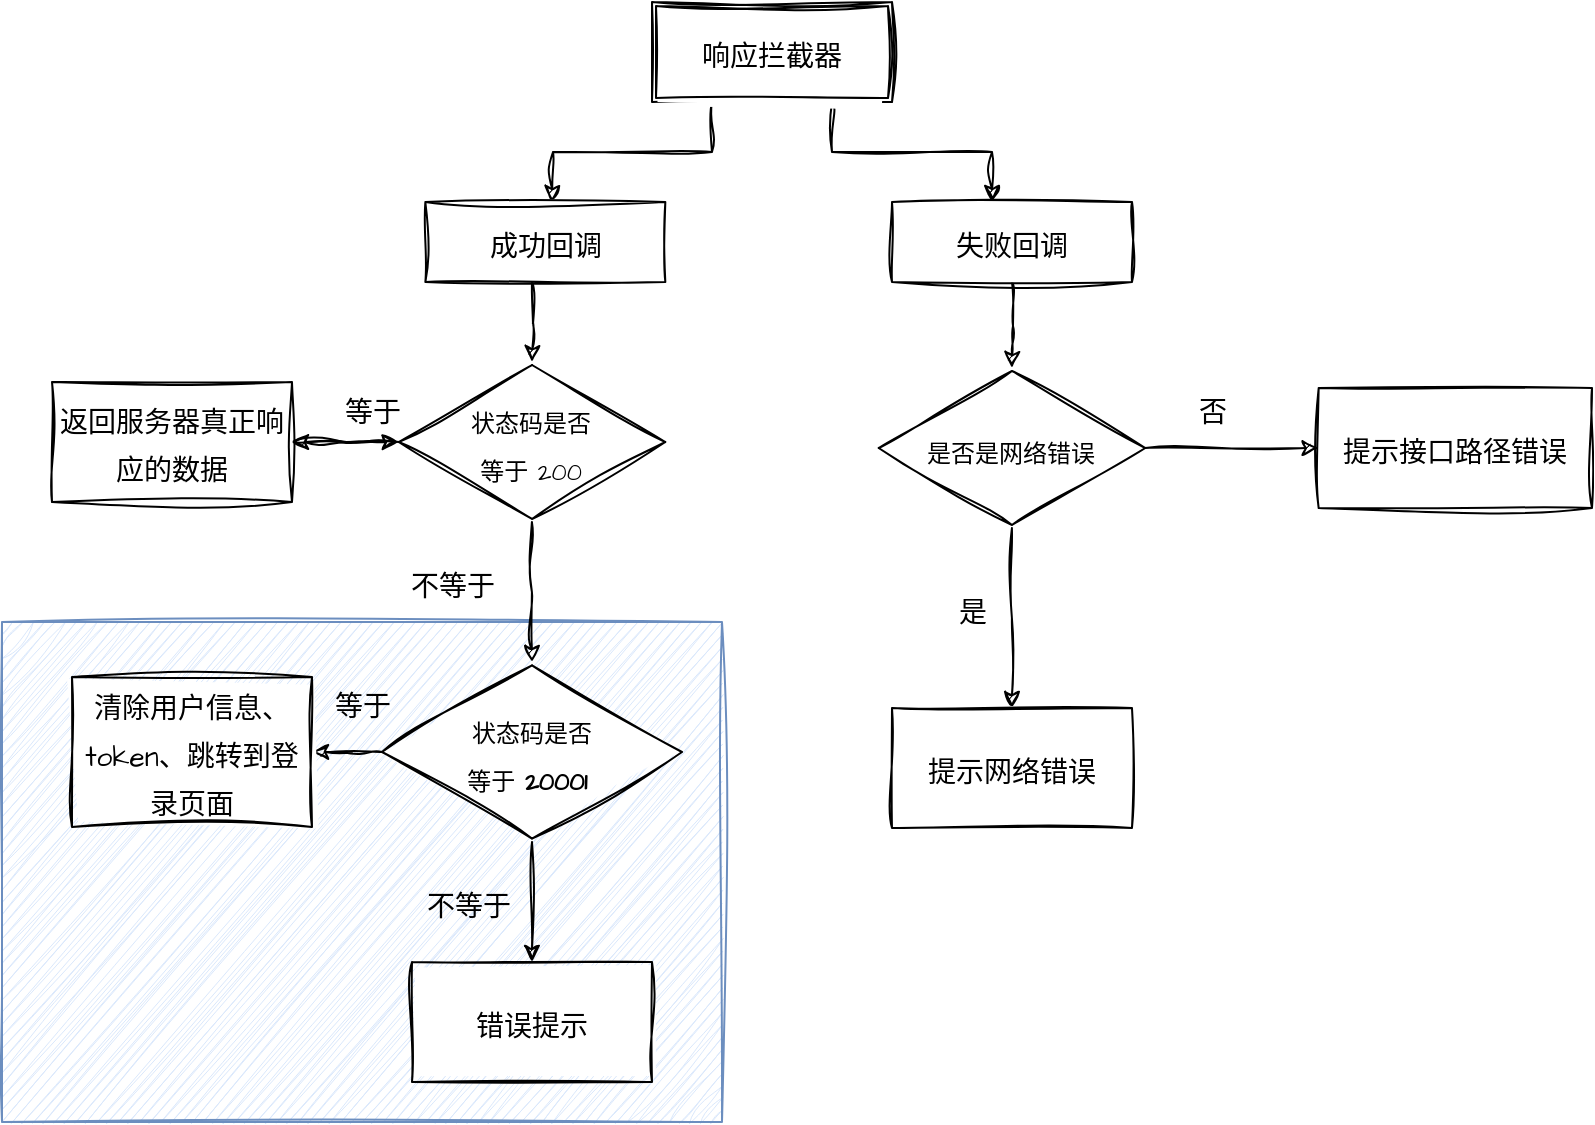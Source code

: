 <mxfile version="21.7.4" type="github">
  <diagram name="第 1 页" id="S8layxwRbWpjmoKqfUnB">
    <mxGraphModel dx="1332" dy="472" grid="1" gridSize="10" guides="1" tooltips="1" connect="1" arrows="1" fold="1" page="1" pageScale="1" pageWidth="1169" pageHeight="1654" math="0" shadow="0">
      <root>
        <mxCell id="0" />
        <mxCell id="1" parent="0" />
        <mxCell id="LqKH8YIHweb_EdwT4p6H-53" value="" style="verticalLabelPosition=bottom;verticalAlign=top;html=1;shape=mxgraph.basic.rect;fillColor2=none;strokeWidth=1;size=20;indent=5;sketch=1;hachureGap=4;jiggle=2;curveFitting=1;fontFamily=Architects Daughter;fontSource=https%3A%2F%2Ffonts.googleapis.com%2Fcss%3Ffamily%3DArchitects%2BDaughter;fontSize=20;fillColor=#dae8fc;strokeColor=#6c8ebf;" vertex="1" parent="1">
          <mxGeometry x="67" y="370" width="360" height="250" as="geometry" />
        </mxCell>
        <mxCell id="LqKH8YIHweb_EdwT4p6H-3" style="edgeStyle=orthogonalEdgeStyle;rounded=0;sketch=1;hachureGap=4;jiggle=2;curveFitting=1;orthogonalLoop=1;jettySize=auto;html=1;exitX=0.25;exitY=1;exitDx=0;exitDy=0;fontFamily=Architects Daughter;fontSource=https%3A%2F%2Ffonts.googleapis.com%2Fcss%3Ffamily%3DArchitects%2BDaughter;fontSize=16;entryX=0.583;entryY=0;entryDx=0;entryDy=0;entryPerimeter=0;" edge="1" parent="1" source="LqKH8YIHweb_EdwT4p6H-1">
          <mxGeometry relative="1" as="geometry">
            <mxPoint x="341.96" y="160" as="targetPoint" />
          </mxGeometry>
        </mxCell>
        <mxCell id="LqKH8YIHweb_EdwT4p6H-50" style="edgeStyle=orthogonalEdgeStyle;rounded=0;sketch=1;hachureGap=4;jiggle=2;curveFitting=1;orthogonalLoop=1;jettySize=auto;html=1;exitX=0.75;exitY=1;exitDx=0;exitDy=0;entryX=0.417;entryY=0;entryDx=0;entryDy=0;entryPerimeter=0;fontFamily=Architects Daughter;fontSource=https%3A%2F%2Ffonts.googleapis.com%2Fcss%3Ffamily%3DArchitects%2BDaughter;fontSize=16;" edge="1" parent="1" source="LqKH8YIHweb_EdwT4p6H-1" target="LqKH8YIHweb_EdwT4p6H-46">
          <mxGeometry relative="1" as="geometry" />
        </mxCell>
        <mxCell id="LqKH8YIHweb_EdwT4p6H-1" value="&lt;font style=&quot;font-size: 14px;&quot;&gt;响应拦截器&lt;/font&gt;" style="shape=ext;double=1;rounded=0;whiteSpace=wrap;html=1;sketch=1;hachureGap=4;jiggle=2;curveFitting=1;fontFamily=Architects Daughter;fontSource=https%3A%2F%2Ffonts.googleapis.com%2Fcss%3Ffamily%3DArchitects%2BDaughter;fontSize=20;" vertex="1" parent="1">
          <mxGeometry x="392" y="60" width="120" height="50" as="geometry" />
        </mxCell>
        <mxCell id="LqKH8YIHweb_EdwT4p6H-13" style="edgeStyle=orthogonalEdgeStyle;rounded=0;sketch=1;hachureGap=4;jiggle=2;curveFitting=1;orthogonalLoop=1;jettySize=auto;html=1;exitX=0.5;exitY=1;exitDx=0;exitDy=0;fontFamily=Architects Daughter;fontSource=https%3A%2F%2Ffonts.googleapis.com%2Fcss%3Ffamily%3DArchitects%2BDaughter;fontSize=16;" edge="1" parent="1">
          <mxGeometry relative="1" as="geometry">
            <mxPoint x="332" y="240" as="targetPoint" />
            <mxPoint x="332" y="200" as="sourcePoint" />
          </mxGeometry>
        </mxCell>
        <mxCell id="LqKH8YIHweb_EdwT4p6H-40" value="" style="edgeStyle=orthogonalEdgeStyle;rounded=0;sketch=1;hachureGap=4;jiggle=2;curveFitting=1;orthogonalLoop=1;jettySize=auto;html=1;fontFamily=Architects Daughter;fontSource=https%3A%2F%2Ffonts.googleapis.com%2Fcss%3Ffamily%3DArchitects%2BDaughter;fontSize=16;" edge="1" parent="1" target="LqKH8YIHweb_EdwT4p6H-39">
          <mxGeometry relative="1" as="geometry">
            <mxPoint x="572" y="200" as="sourcePoint" />
          </mxGeometry>
        </mxCell>
        <mxCell id="LqKH8YIHweb_EdwT4p6H-28" value="" style="edgeStyle=orthogonalEdgeStyle;rounded=0;sketch=1;hachureGap=4;jiggle=2;curveFitting=1;orthogonalLoop=1;jettySize=auto;html=1;fontFamily=Architects Daughter;fontSource=https%3A%2F%2Ffonts.googleapis.com%2Fcss%3Ffamily%3DArchitects%2BDaughter;fontSize=16;" edge="1" parent="1" target="LqKH8YIHweb_EdwT4p6H-12">
          <mxGeometry relative="1" as="geometry">
            <mxPoint x="212" y="280" as="sourcePoint" />
          </mxGeometry>
        </mxCell>
        <mxCell id="LqKH8YIHweb_EdwT4p6H-14" value="" style="edgeStyle=orthogonalEdgeStyle;rounded=0;sketch=1;hachureGap=4;jiggle=2;curveFitting=1;orthogonalLoop=1;jettySize=auto;html=1;fontFamily=Architects Daughter;fontSource=https%3A%2F%2Ffonts.googleapis.com%2Fcss%3Ffamily%3DArchitects%2BDaughter;fontSize=16;" edge="1" parent="1" source="LqKH8YIHweb_EdwT4p6H-12">
          <mxGeometry relative="1" as="geometry">
            <mxPoint x="212" y="280" as="targetPoint" />
          </mxGeometry>
        </mxCell>
        <mxCell id="LqKH8YIHweb_EdwT4p6H-19" value="" style="edgeStyle=orthogonalEdgeStyle;rounded=0;sketch=1;hachureGap=4;jiggle=2;curveFitting=1;orthogonalLoop=1;jettySize=auto;html=1;fontFamily=Architects Daughter;fontSource=https%3A%2F%2Ffonts.googleapis.com%2Fcss%3Ffamily%3DArchitects%2BDaughter;fontSize=16;" edge="1" parent="1" source="LqKH8YIHweb_EdwT4p6H-12">
          <mxGeometry relative="1" as="geometry">
            <mxPoint x="332" y="390" as="targetPoint" />
          </mxGeometry>
        </mxCell>
        <mxCell id="LqKH8YIHweb_EdwT4p6H-12" value="&lt;font style=&quot;font-size: 12px;&quot;&gt;状态码是否&lt;br&gt;等于 200&lt;/font&gt;" style="html=1;whiteSpace=wrap;aspect=fixed;shape=isoRectangle;sketch=1;hachureGap=4;jiggle=2;curveFitting=1;fontFamily=Architects Daughter;fontSource=https%3A%2F%2Ffonts.googleapis.com%2Fcss%3Ffamily%3DArchitects%2BDaughter;fontSize=20;" vertex="1" parent="1">
          <mxGeometry x="265.34" y="240" width="133.33" height="80" as="geometry" />
        </mxCell>
        <mxCell id="LqKH8YIHweb_EdwT4p6H-24" value="" style="edgeStyle=orthogonalEdgeStyle;rounded=0;sketch=1;hachureGap=4;jiggle=2;curveFitting=1;orthogonalLoop=1;jettySize=auto;html=1;fontFamily=Architects Daughter;fontSource=https%3A%2F%2Ffonts.googleapis.com%2Fcss%3Ffamily%3DArchitects%2BDaughter;fontSize=16;" edge="1" parent="1" source="LqKH8YIHweb_EdwT4p6H-21" target="LqKH8YIHweb_EdwT4p6H-23">
          <mxGeometry relative="1" as="geometry" />
        </mxCell>
        <mxCell id="LqKH8YIHweb_EdwT4p6H-26" value="" style="edgeStyle=orthogonalEdgeStyle;rounded=0;sketch=1;hachureGap=4;jiggle=2;curveFitting=1;orthogonalLoop=1;jettySize=auto;html=1;fontFamily=Architects Daughter;fontSource=https%3A%2F%2Ffonts.googleapis.com%2Fcss%3Ffamily%3DArchitects%2BDaughter;fontSize=16;entryX=0.5;entryY=0;entryDx=0;entryDy=0;" edge="1" parent="1" source="LqKH8YIHweb_EdwT4p6H-21" target="LqKH8YIHweb_EdwT4p6H-27">
          <mxGeometry relative="1" as="geometry">
            <mxPoint x="332" y="560" as="targetPoint" />
          </mxGeometry>
        </mxCell>
        <mxCell id="LqKH8YIHweb_EdwT4p6H-21" value="&lt;font style=&quot;font-size: 12px;&quot;&gt;状态码是否&lt;br&gt;等于 &lt;b&gt;20001&amp;nbsp;&lt;/b&gt;&lt;/font&gt;" style="html=1;whiteSpace=wrap;aspect=fixed;shape=isoRectangle;sketch=1;hachureGap=4;jiggle=2;curveFitting=1;fontFamily=Architects Daughter;fontSource=https%3A%2F%2Ffonts.googleapis.com%2Fcss%3Ffamily%3DArchitects%2BDaughter;fontSize=20;" vertex="1" parent="1">
          <mxGeometry x="257" y="390" width="150" height="90" as="geometry" />
        </mxCell>
        <mxCell id="LqKH8YIHweb_EdwT4p6H-23" value="&lt;font style=&quot;font-size: 14px;&quot;&gt;清除用户信息、token、跳转到登录页面&lt;/font&gt;" style="whiteSpace=wrap;html=1;fontSize=20;fontFamily=Architects Daughter;sketch=1;hachureGap=4;jiggle=2;curveFitting=1;fontSource=https%3A%2F%2Ffonts.googleapis.com%2Fcss%3Ffamily%3DArchitects%2BDaughter;" vertex="1" parent="1">
          <mxGeometry x="102" y="397.5" width="120" height="75" as="geometry" />
        </mxCell>
        <mxCell id="LqKH8YIHweb_EdwT4p6H-27" value="&lt;span style=&quot;font-size: 14px;&quot;&gt;错误提示&lt;/span&gt;" style="whiteSpace=wrap;html=1;fontSize=20;fontFamily=Architects Daughter;sketch=1;hachureGap=4;jiggle=2;curveFitting=1;fontSource=https%3A%2F%2Ffonts.googleapis.com%2Fcss%3Ffamily%3DArchitects%2BDaughter;" vertex="1" parent="1">
          <mxGeometry x="272" y="540" width="120" height="60" as="geometry" />
        </mxCell>
        <mxCell id="LqKH8YIHweb_EdwT4p6H-29" value="&lt;font style=&quot;font-size: 14px;&quot;&gt;等于&lt;/font&gt;" style="text;html=1;align=center;verticalAlign=middle;resizable=0;points=[];autosize=1;strokeColor=none;fillColor=none;fontSize=20;fontFamily=Architects Daughter;" vertex="1" parent="1">
          <mxGeometry x="227" y="243" width="50" height="40" as="geometry" />
        </mxCell>
        <mxCell id="LqKH8YIHweb_EdwT4p6H-31" value="&lt;font style=&quot;font-size: 14px;&quot;&gt;不&lt;font style=&quot;font-size: 14px;&quot;&gt;等于&lt;/font&gt;&lt;/font&gt;" style="text;html=1;align=center;verticalAlign=middle;resizable=0;points=[];autosize=1;strokeColor=none;fillColor=none;fontSize=20;fontFamily=Architects Daughter;" vertex="1" parent="1">
          <mxGeometry x="257" y="330" width="70" height="40" as="geometry" />
        </mxCell>
        <mxCell id="LqKH8YIHweb_EdwT4p6H-32" value="&lt;font style=&quot;font-size: 14px;&quot;&gt;返回服务器真正响应的数据&lt;/font&gt;" style="whiteSpace=wrap;html=1;fontSize=20;fontFamily=Architects Daughter;sketch=1;hachureGap=4;jiggle=2;curveFitting=1;fontSource=https%3A%2F%2Ffonts.googleapis.com%2Fcss%3Ffamily%3DArchitects%2BDaughter;" vertex="1" parent="1">
          <mxGeometry x="92" y="250" width="120" height="60" as="geometry" />
        </mxCell>
        <mxCell id="LqKH8YIHweb_EdwT4p6H-33" value="&lt;font style=&quot;font-size: 14px;&quot;&gt;等于&lt;/font&gt;" style="text;html=1;align=center;verticalAlign=middle;resizable=0;points=[];autosize=1;strokeColor=none;fillColor=none;fontSize=20;fontFamily=Architects Daughter;" vertex="1" parent="1">
          <mxGeometry x="222" y="390" width="50" height="40" as="geometry" />
        </mxCell>
        <mxCell id="LqKH8YIHweb_EdwT4p6H-36" value="&lt;font style=&quot;font-size: 14px;&quot;&gt;不&lt;font style=&quot;font-size: 14px;&quot;&gt;等于&lt;/font&gt;&lt;/font&gt;" style="text;html=1;align=center;verticalAlign=middle;resizable=0;points=[];autosize=1;strokeColor=none;fillColor=none;fontSize=20;fontFamily=Architects Daughter;" vertex="1" parent="1">
          <mxGeometry x="265.34" y="490" width="70" height="40" as="geometry" />
        </mxCell>
        <mxCell id="LqKH8YIHweb_EdwT4p6H-42" value="" style="edgeStyle=orthogonalEdgeStyle;rounded=0;sketch=1;hachureGap=4;jiggle=2;curveFitting=1;orthogonalLoop=1;jettySize=auto;html=1;fontFamily=Architects Daughter;fontSource=https%3A%2F%2Ffonts.googleapis.com%2Fcss%3Ffamily%3DArchitects%2BDaughter;fontSize=16;" edge="1" parent="1" source="LqKH8YIHweb_EdwT4p6H-39" target="LqKH8YIHweb_EdwT4p6H-41">
          <mxGeometry relative="1" as="geometry" />
        </mxCell>
        <mxCell id="LqKH8YIHweb_EdwT4p6H-44" value="" style="edgeStyle=orthogonalEdgeStyle;rounded=0;sketch=1;hachureGap=4;jiggle=2;curveFitting=1;orthogonalLoop=1;jettySize=auto;html=1;fontFamily=Architects Daughter;fontSource=https%3A%2F%2Ffonts.googleapis.com%2Fcss%3Ffamily%3DArchitects%2BDaughter;fontSize=16;" edge="1" parent="1" source="LqKH8YIHweb_EdwT4p6H-39" target="LqKH8YIHweb_EdwT4p6H-43">
          <mxGeometry relative="1" as="geometry" />
        </mxCell>
        <mxCell id="LqKH8YIHweb_EdwT4p6H-39" value="&lt;span style=&quot;font-size: 12px;&quot;&gt;是否是网络错误&lt;/span&gt;" style="html=1;whiteSpace=wrap;aspect=fixed;shape=isoRectangle;sketch=1;hachureGap=4;jiggle=2;curveFitting=1;fontFamily=Architects Daughter;fontSource=https%3A%2F%2Ffonts.googleapis.com%2Fcss%3Ffamily%3DArchitects%2BDaughter;fontSize=20;" vertex="1" parent="1">
          <mxGeometry x="505.33" y="243" width="133.33" height="80" as="geometry" />
        </mxCell>
        <mxCell id="LqKH8YIHweb_EdwT4p6H-41" value="&lt;font style=&quot;font-size: 14px;&quot;&gt;提示网络错误&lt;/font&gt;" style="whiteSpace=wrap;html=1;fontSize=20;fontFamily=Architects Daughter;sketch=1;hachureGap=4;jiggle=2;curveFitting=1;fontSource=https%3A%2F%2Ffonts.googleapis.com%2Fcss%3Ffamily%3DArchitects%2BDaughter;" vertex="1" parent="1">
          <mxGeometry x="511.995" y="413" width="120" height="60" as="geometry" />
        </mxCell>
        <mxCell id="LqKH8YIHweb_EdwT4p6H-43" value="&lt;font style=&quot;font-size: 14px;&quot;&gt;提示接口路径错误&lt;/font&gt;" style="whiteSpace=wrap;html=1;fontSize=20;fontFamily=Architects Daughter;sketch=1;hachureGap=4;jiggle=2;curveFitting=1;fontSource=https%3A%2F%2Ffonts.googleapis.com%2Fcss%3Ffamily%3DArchitects%2BDaughter;" vertex="1" parent="1">
          <mxGeometry x="725.33" y="253" width="136.67" height="60" as="geometry" />
        </mxCell>
        <mxCell id="LqKH8YIHweb_EdwT4p6H-45" value="&lt;font style=&quot;font-size: 14px;&quot;&gt;成功回调&lt;/font&gt;" style="whiteSpace=wrap;html=1;fontSize=20;fontFamily=Architects Daughter;sketch=1;hachureGap=4;jiggle=2;curveFitting=1;fontSource=https%3A%2F%2Ffonts.googleapis.com%2Fcss%3Ffamily%3DArchitects%2BDaughter;" vertex="1" parent="1">
          <mxGeometry x="278.67" y="160" width="120" height="40" as="geometry" />
        </mxCell>
        <mxCell id="LqKH8YIHweb_EdwT4p6H-46" value="&lt;font style=&quot;font-size: 14px;&quot;&gt;失败回调&lt;/font&gt;" style="whiteSpace=wrap;html=1;fontSize=20;fontFamily=Architects Daughter;sketch=1;hachureGap=4;jiggle=2;curveFitting=1;fontSource=https%3A%2F%2Ffonts.googleapis.com%2Fcss%3Ffamily%3DArchitects%2BDaughter;" vertex="1" parent="1">
          <mxGeometry x="512" y="160" width="120" height="40" as="geometry" />
        </mxCell>
        <mxCell id="LqKH8YIHweb_EdwT4p6H-54" value="&lt;font style=&quot;font-size: 14px;&quot;&gt;是&lt;/font&gt;" style="text;html=1;align=center;verticalAlign=middle;resizable=0;points=[];autosize=1;strokeColor=none;fillColor=none;fontSize=20;fontFamily=Architects Daughter;" vertex="1" parent="1">
          <mxGeometry x="532" y="343" width="40" height="40" as="geometry" />
        </mxCell>
        <mxCell id="LqKH8YIHweb_EdwT4p6H-55" value="&lt;font style=&quot;font-size: 14px;&quot;&gt;否&lt;/font&gt;" style="text;html=1;align=center;verticalAlign=middle;resizable=0;points=[];autosize=1;strokeColor=none;fillColor=none;fontSize=20;fontFamily=Architects Daughter;" vertex="1" parent="1">
          <mxGeometry x="652" y="243" width="40" height="40" as="geometry" />
        </mxCell>
      </root>
    </mxGraphModel>
  </diagram>
</mxfile>
